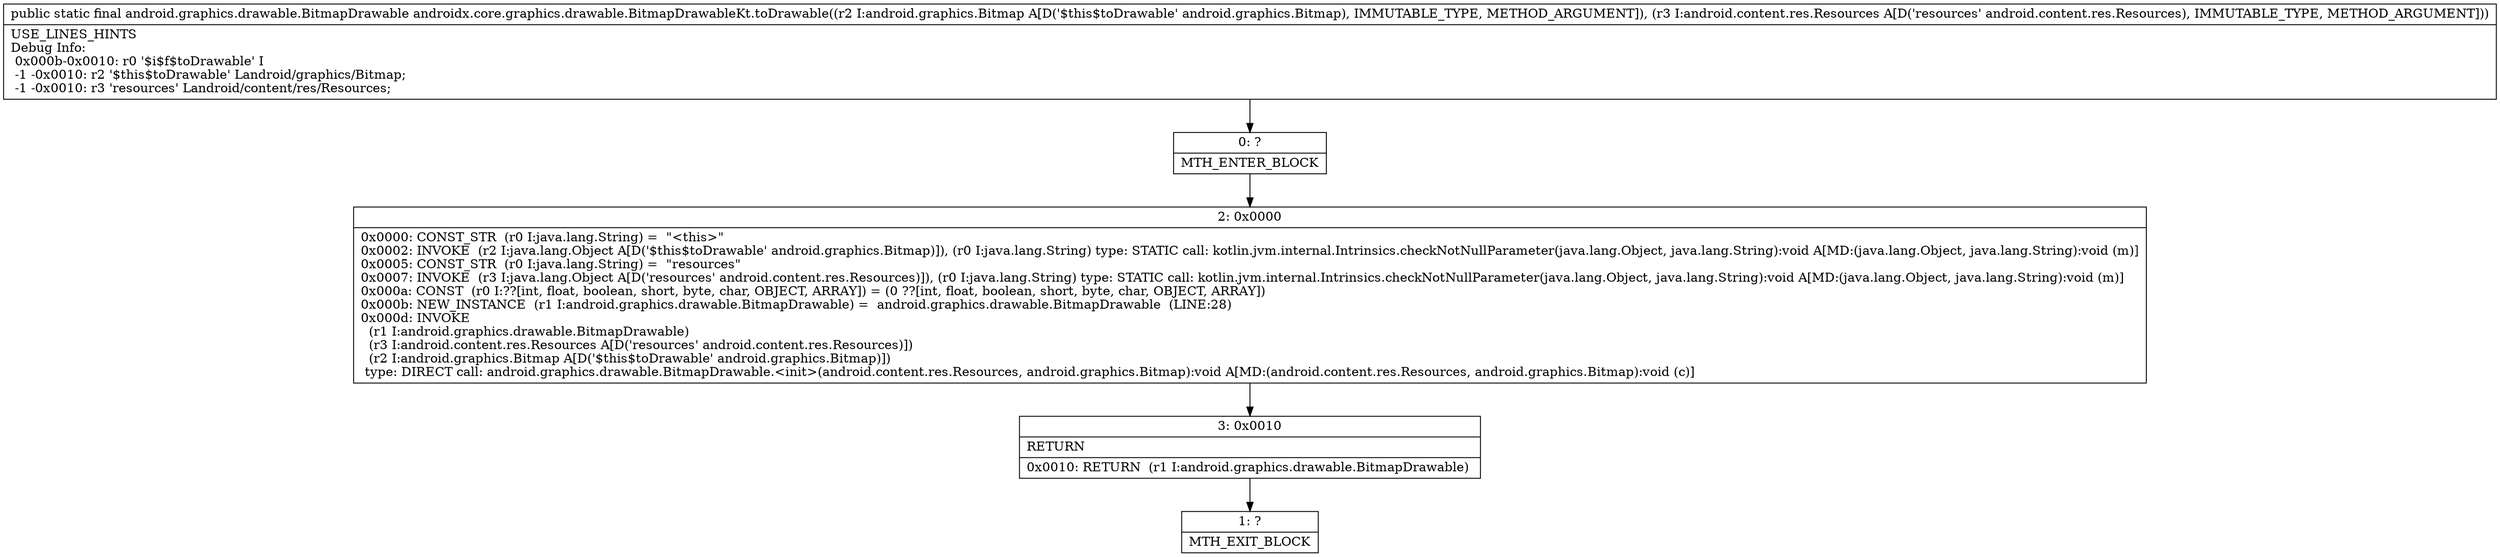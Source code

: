 digraph "CFG forandroidx.core.graphics.drawable.BitmapDrawableKt.toDrawable(Landroid\/graphics\/Bitmap;Landroid\/content\/res\/Resources;)Landroid\/graphics\/drawable\/BitmapDrawable;" {
Node_0 [shape=record,label="{0\:\ ?|MTH_ENTER_BLOCK\l}"];
Node_2 [shape=record,label="{2\:\ 0x0000|0x0000: CONST_STR  (r0 I:java.lang.String) =  \"\<this\>\" \l0x0002: INVOKE  (r2 I:java.lang.Object A[D('$this$toDrawable' android.graphics.Bitmap)]), (r0 I:java.lang.String) type: STATIC call: kotlin.jvm.internal.Intrinsics.checkNotNullParameter(java.lang.Object, java.lang.String):void A[MD:(java.lang.Object, java.lang.String):void (m)]\l0x0005: CONST_STR  (r0 I:java.lang.String) =  \"resources\" \l0x0007: INVOKE  (r3 I:java.lang.Object A[D('resources' android.content.res.Resources)]), (r0 I:java.lang.String) type: STATIC call: kotlin.jvm.internal.Intrinsics.checkNotNullParameter(java.lang.Object, java.lang.String):void A[MD:(java.lang.Object, java.lang.String):void (m)]\l0x000a: CONST  (r0 I:??[int, float, boolean, short, byte, char, OBJECT, ARRAY]) = (0 ??[int, float, boolean, short, byte, char, OBJECT, ARRAY]) \l0x000b: NEW_INSTANCE  (r1 I:android.graphics.drawable.BitmapDrawable) =  android.graphics.drawable.BitmapDrawable  (LINE:28)\l0x000d: INVOKE  \l  (r1 I:android.graphics.drawable.BitmapDrawable)\l  (r3 I:android.content.res.Resources A[D('resources' android.content.res.Resources)])\l  (r2 I:android.graphics.Bitmap A[D('$this$toDrawable' android.graphics.Bitmap)])\l type: DIRECT call: android.graphics.drawable.BitmapDrawable.\<init\>(android.content.res.Resources, android.graphics.Bitmap):void A[MD:(android.content.res.Resources, android.graphics.Bitmap):void (c)]\l}"];
Node_3 [shape=record,label="{3\:\ 0x0010|RETURN\l|0x0010: RETURN  (r1 I:android.graphics.drawable.BitmapDrawable) \l}"];
Node_1 [shape=record,label="{1\:\ ?|MTH_EXIT_BLOCK\l}"];
MethodNode[shape=record,label="{public static final android.graphics.drawable.BitmapDrawable androidx.core.graphics.drawable.BitmapDrawableKt.toDrawable((r2 I:android.graphics.Bitmap A[D('$this$toDrawable' android.graphics.Bitmap), IMMUTABLE_TYPE, METHOD_ARGUMENT]), (r3 I:android.content.res.Resources A[D('resources' android.content.res.Resources), IMMUTABLE_TYPE, METHOD_ARGUMENT]))  | USE_LINES_HINTS\lDebug Info:\l  0x000b\-0x0010: r0 '$i$f$toDrawable' I\l  \-1 \-0x0010: r2 '$this$toDrawable' Landroid\/graphics\/Bitmap;\l  \-1 \-0x0010: r3 'resources' Landroid\/content\/res\/Resources;\l}"];
MethodNode -> Node_0;Node_0 -> Node_2;
Node_2 -> Node_3;
Node_3 -> Node_1;
}

